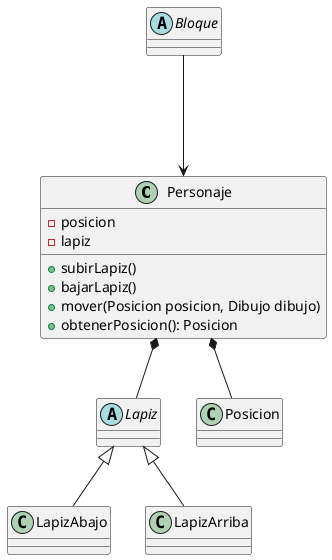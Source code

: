 @startuml

Class Personaje{
    -posicion
    -lapiz
    +subirLapiz()
    +bajarLapiz()
    +mover(Posicion posicion, Dibujo dibujo)
    +obtenerPosicion(): Posicion
}

Abstract Class Bloque{}
Abstract Class Lapiz{}

Bloque ---> Personaje

Personaje *-- Lapiz
Personaje *-- Posicion

Lapiz <|-- LapizAbajo
Lapiz <|-- LapizArriba

@enduml